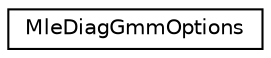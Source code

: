 digraph "Graphical Class Hierarchy"
{
  edge [fontname="Helvetica",fontsize="10",labelfontname="Helvetica",labelfontsize="10"];
  node [fontname="Helvetica",fontsize="10",shape=record];
  rankdir="LR";
  Node0 [label="MleDiagGmmOptions",height=0.2,width=0.4,color="black", fillcolor="white", style="filled",URL="$structkaldi_1_1MleDiagGmmOptions.html",tooltip="Configuration variables like variance floor, minimum occupancy, etc. "];
}
